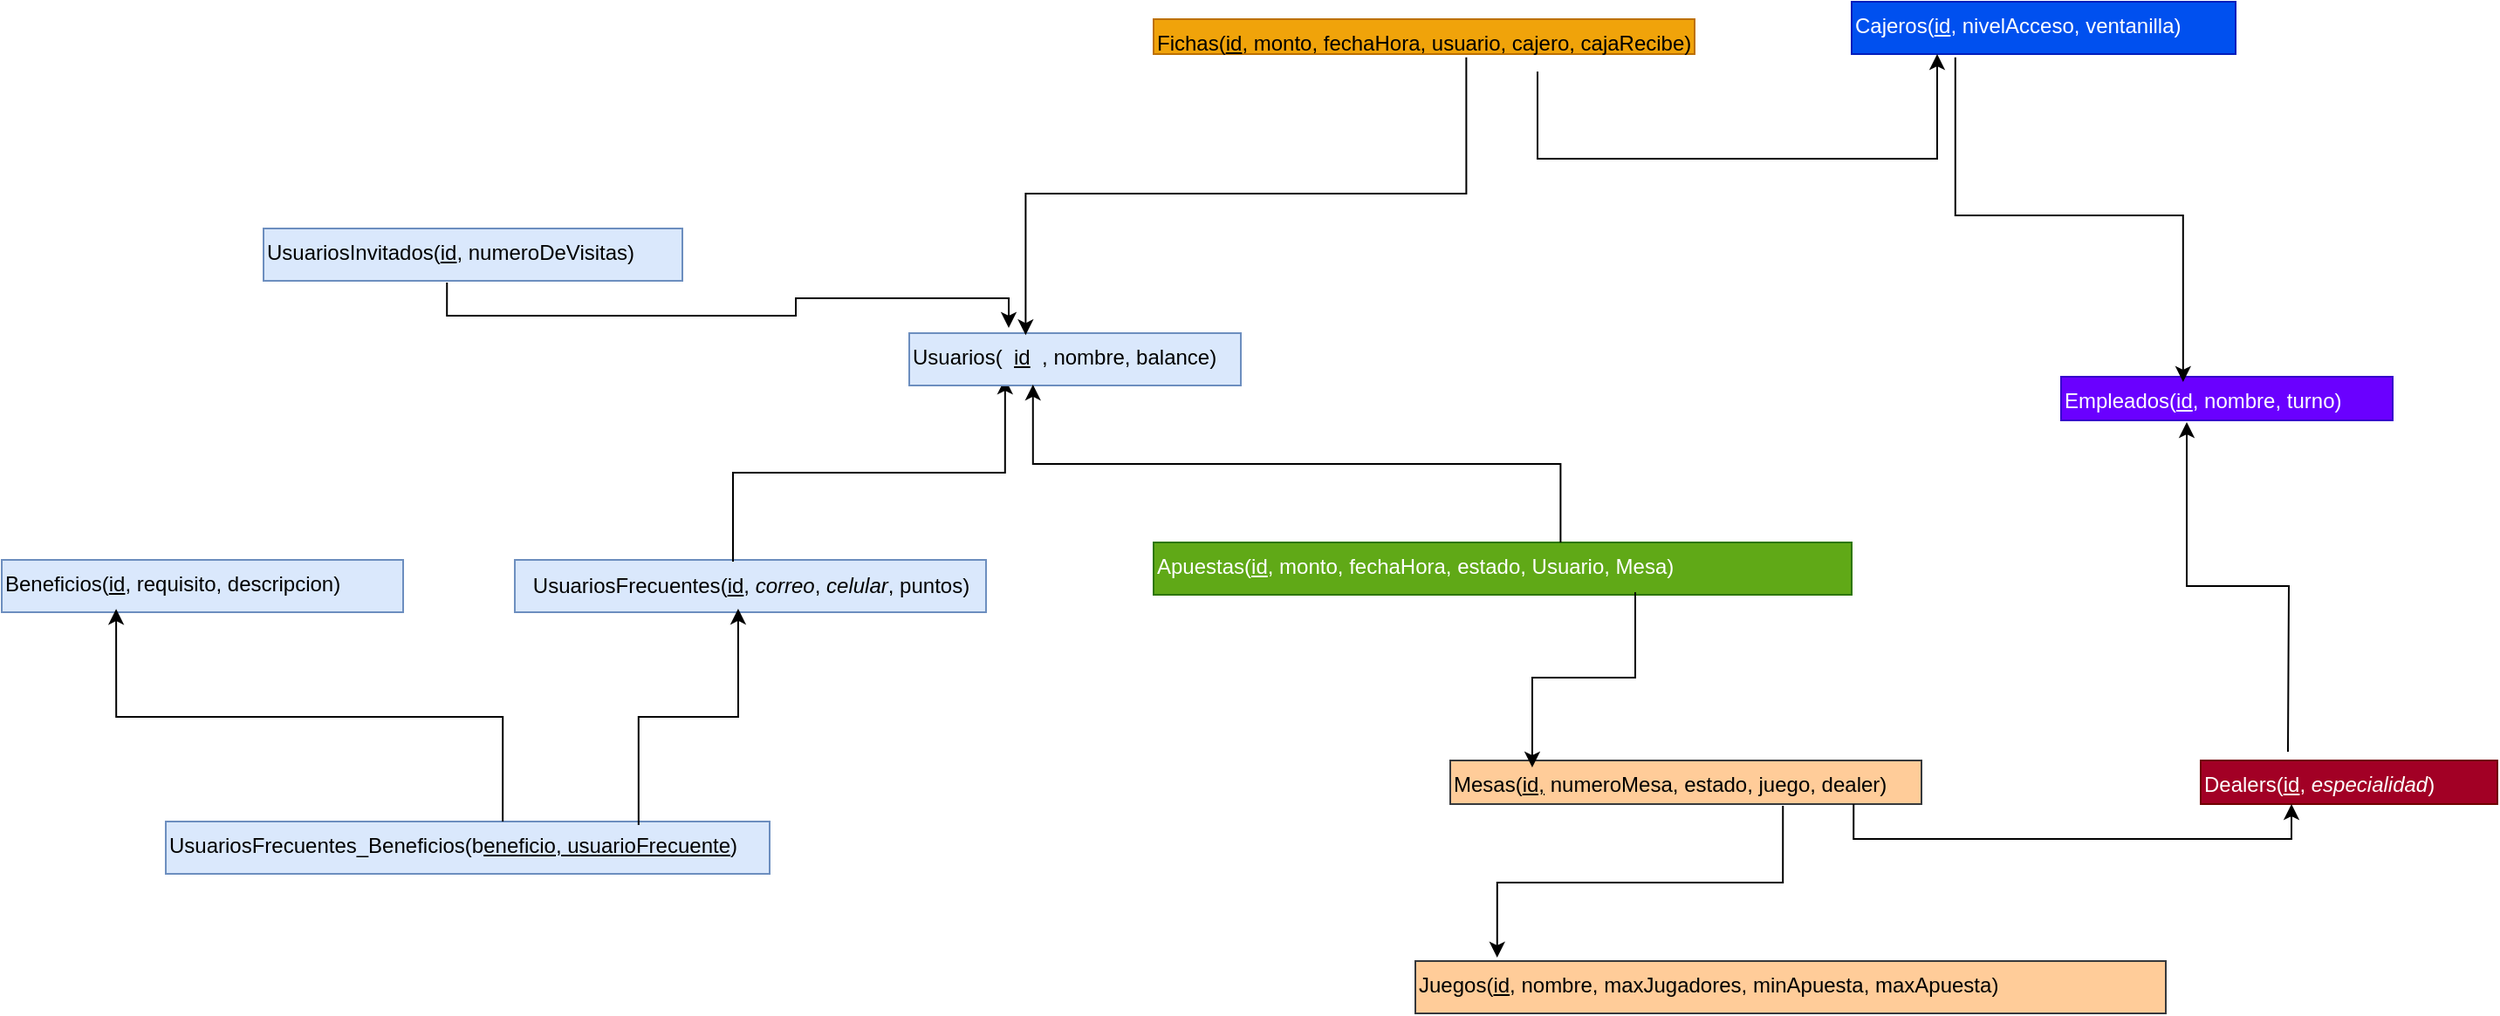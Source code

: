 <mxfile version="28.2.8">
  <diagram name="Página-1" id="5_6-cdGAgUpBXqRRjG8W">
    <mxGraphModel dx="2245" dy="786" grid="1" gridSize="10" guides="1" tooltips="1" connect="1" arrows="1" fold="1" page="1" pageScale="1" pageWidth="827" pageHeight="1169" math="0" shadow="0">
      <root>
        <mxCell id="0" />
        <mxCell id="1" parent="0" />
        <mxCell id="nQVoCbJ3HEToNgZ09ShH-2" value="&lt;span data-end=&quot;137&quot; data-start=&quot;115&quot;&gt;UsuariosFrecuentes&lt;/span&gt;(&lt;u&gt;id&lt;/u&gt;, &lt;i&gt;correo&lt;/i&gt;, &lt;i&gt;celular&lt;/i&gt;, puntos)" style="text;html=1;align=center;verticalAlign=middle;resizable=0;points=[];autosize=1;strokeColor=#6c8ebf;fillColor=#dae8fc;fontStyle=0" parent="1" vertex="1">
          <mxGeometry x="-376.01" y="650" width="270" height="30" as="geometry" />
        </mxCell>
        <mxCell id="nQVoCbJ3HEToNgZ09ShH-6" style="edgeStyle=orthogonalEdgeStyle;rounded=0;orthogonalLoop=1;jettySize=auto;html=1;entryX=0.289;entryY=0.867;entryDx=0;entryDy=0;exitX=0.463;exitY=0.033;exitDx=0;exitDy=0;exitPerimeter=0;entryPerimeter=0;" parent="1" source="nQVoCbJ3HEToNgZ09ShH-2" target="nQVoCbJ3HEToNgZ09ShH-8" edge="1">
          <mxGeometry relative="1" as="geometry">
            <mxPoint x="-95.92" y="550" as="targetPoint" />
          </mxGeometry>
        </mxCell>
        <mxCell id="nQVoCbJ3HEToNgZ09ShH-7" value="UsuariosInvitados(&lt;u&gt;id&lt;/u&gt;, numeroDeVisitas)" style="text;whiteSpace=wrap;html=1;fillColor=#dae8fc;strokeColor=#6c8ebf;" parent="1" vertex="1">
          <mxGeometry x="-520" y="460" width="240" height="30" as="geometry" />
        </mxCell>
        <mxCell id="nQVoCbJ3HEToNgZ09ShH-8" value="Usuarios(&amp;nbsp;&amp;nbsp;&lt;u&gt;id&lt;/u&gt;&amp;nbsp;&amp;nbsp;, nombre, balance)" style="text;whiteSpace=wrap;html=1;fillColor=#dae8fc;strokeColor=#6c8ebf;" parent="1" vertex="1">
          <mxGeometry x="-150" y="520" width="190" height="30" as="geometry" />
        </mxCell>
        <mxCell id="nQVoCbJ3HEToNgZ09ShH-9" style="edgeStyle=orthogonalEdgeStyle;rounded=0;orthogonalLoop=1;jettySize=auto;html=1;entryX=0.3;entryY=-0.1;entryDx=0;entryDy=0;entryPerimeter=0;exitX=0.438;exitY=1.033;exitDx=0;exitDy=0;exitPerimeter=0;" parent="1" source="nQVoCbJ3HEToNgZ09ShH-7" target="nQVoCbJ3HEToNgZ09ShH-8" edge="1">
          <mxGeometry relative="1" as="geometry" />
        </mxCell>
        <mxCell id="nQVoCbJ3HEToNgZ09ShH-11" value="Beneficios(&lt;u&gt;id&lt;/u&gt;, requisito, descripcion)" style="text;whiteSpace=wrap;html=1;fillColor=#dae8fc;strokeColor=#6c8ebf;" parent="1" vertex="1">
          <mxGeometry x="-670" y="650" width="230" height="30" as="geometry" />
        </mxCell>
        <mxCell id="nQVoCbJ3HEToNgZ09ShH-12" value="UsuariosFrecuentes_Beneficios(b&lt;u&gt;eneficio, usuarioFrecuente&lt;/u&gt;)" style="text;whiteSpace=wrap;html=1;fillColor=#dae8fc;strokeColor=#6c8ebf;" parent="1" vertex="1">
          <mxGeometry x="-576.01" y="800" width="346.01" height="30" as="geometry" />
        </mxCell>
        <mxCell id="nQVoCbJ3HEToNgZ09ShH-13" style="edgeStyle=orthogonalEdgeStyle;rounded=0;orthogonalLoop=1;jettySize=auto;html=1;entryX=0.285;entryY=0.937;entryDx=0;entryDy=0;entryPerimeter=0;exitX=0.558;exitY=0;exitDx=0;exitDy=0;exitPerimeter=0;" parent="1" source="nQVoCbJ3HEToNgZ09ShH-12" target="nQVoCbJ3HEToNgZ09ShH-11" edge="1">
          <mxGeometry relative="1" as="geometry">
            <mxPoint x="-610" y="680.75" as="targetPoint" />
          </mxGeometry>
        </mxCell>
        <mxCell id="nQVoCbJ3HEToNgZ09ShH-14" style="edgeStyle=orthogonalEdgeStyle;rounded=0;orthogonalLoop=1;jettySize=auto;html=1;entryX=0.474;entryY=0.933;entryDx=0;entryDy=0;entryPerimeter=0;exitX=0.783;exitY=0.067;exitDx=0;exitDy=0;exitPerimeter=0;" parent="1" source="nQVoCbJ3HEToNgZ09ShH-12" target="nQVoCbJ3HEToNgZ09ShH-2" edge="1">
          <mxGeometry relative="1" as="geometry" />
        </mxCell>
        <mxCell id="nQVoCbJ3HEToNgZ09ShH-15" value="Empleados(&lt;u&gt;id&lt;/u&gt;, nombre, turno)" style="text;whiteSpace=wrap;html=1;fillColor=#6a00ff;fontColor=#ffffff;strokeColor=#3700CC;" parent="1" vertex="1">
          <mxGeometry x="510" y="545" width="190" height="25" as="geometry" />
        </mxCell>
        <mxCell id="nQVoCbJ3HEToNgZ09ShH-16" value="Dealers(&lt;u&gt;id&lt;/u&gt;, &lt;i&gt;especialidad&lt;/i&gt;)" style="text;whiteSpace=wrap;html=1;fillColor=#a20025;fontColor=#ffffff;strokeColor=#6F0000;" parent="1" vertex="1">
          <mxGeometry x="590" y="765" width="170" height="25" as="geometry" />
        </mxCell>
        <mxCell id="nQVoCbJ3HEToNgZ09ShH-17" value="Cajeros(&lt;u&gt;id&lt;/u&gt;, nivelAcceso, ventanilla)" style="text;whiteSpace=wrap;html=1;fillColor=#0050ef;strokeColor=#001DBC;fontColor=#ffffff;" parent="1" vertex="1">
          <mxGeometry x="390" y="330" width="220" height="30" as="geometry" />
        </mxCell>
        <mxCell id="nQVoCbJ3HEToNgZ09ShH-18" style="edgeStyle=orthogonalEdgeStyle;rounded=0;orthogonalLoop=1;jettySize=auto;html=1;entryX=0.368;entryY=0.12;entryDx=0;entryDy=0;entryPerimeter=0;exitX=0.27;exitY=1.062;exitDx=0;exitDy=0;exitPerimeter=0;" parent="1" source="nQVoCbJ3HEToNgZ09ShH-17" target="nQVoCbJ3HEToNgZ09ShH-15" edge="1">
          <mxGeometry relative="1" as="geometry" />
        </mxCell>
        <mxCell id="nQVoCbJ3HEToNgZ09ShH-19" style="edgeStyle=orthogonalEdgeStyle;rounded=0;orthogonalLoop=1;jettySize=auto;html=1;entryX=0.379;entryY=1.04;entryDx=0;entryDy=0;entryPerimeter=0;" parent="1" target="nQVoCbJ3HEToNgZ09ShH-15" edge="1">
          <mxGeometry relative="1" as="geometry">
            <mxPoint x="640" y="760" as="sourcePoint" />
          </mxGeometry>
        </mxCell>
        <mxCell id="nQVoCbJ3HEToNgZ09ShH-21" value="Juegos(&lt;u&gt;id&lt;/u&gt;, nombre, maxJugadores, minApuesta, maxApuesta)" style="text;whiteSpace=wrap;html=1;fillColor=#ffcc99;strokeColor=#36393d;" parent="1" vertex="1">
          <mxGeometry x="140" y="880" width="430" height="30" as="geometry" />
        </mxCell>
        <mxCell id="nQVoCbJ3HEToNgZ09ShH-22" value="Mesas(&lt;u&gt;id,&lt;/u&gt; numeroMesa, estado, juego, dealer)" style="text;whiteSpace=wrap;html=1;fillColor=#ffcc99;strokeColor=#36393d;" parent="1" vertex="1">
          <mxGeometry x="160" y="765" width="270" height="25" as="geometry" />
        </mxCell>
        <mxCell id="nQVoCbJ3HEToNgZ09ShH-23" style="edgeStyle=orthogonalEdgeStyle;rounded=0;orthogonalLoop=1;jettySize=auto;html=1;entryX=0.109;entryY=-0.067;entryDx=0;entryDy=0;entryPerimeter=0;exitX=0.706;exitY=1.04;exitDx=0;exitDy=0;exitPerimeter=0;" parent="1" source="nQVoCbJ3HEToNgZ09ShH-22" target="nQVoCbJ3HEToNgZ09ShH-21" edge="1">
          <mxGeometry relative="1" as="geometry" />
        </mxCell>
        <mxCell id="nQVoCbJ3HEToNgZ09ShH-24" style="edgeStyle=orthogonalEdgeStyle;rounded=0;orthogonalLoop=1;jettySize=auto;html=1;entryX=0.306;entryY=1;entryDx=0;entryDy=0;entryPerimeter=0;exitX=0.856;exitY=1;exitDx=0;exitDy=0;exitPerimeter=0;" parent="1" source="nQVoCbJ3HEToNgZ09ShH-22" target="nQVoCbJ3HEToNgZ09ShH-16" edge="1">
          <mxGeometry relative="1" as="geometry" />
        </mxCell>
        <mxCell id="nQVoCbJ3HEToNgZ09ShH-25" value="Apuestas(&lt;u&gt;id&lt;/u&gt;, monto, fechaHora, estado, Usuario, Mesa)" style="text;whiteSpace=wrap;html=1;fillColor=#60a917;strokeColor=#2D7600;fontColor=#ffffff;" parent="1" vertex="1">
          <mxGeometry x="-10" y="640" width="400" height="30" as="geometry" />
        </mxCell>
        <mxCell id="nQVoCbJ3HEToNgZ09ShH-26" style="edgeStyle=orthogonalEdgeStyle;rounded=0;orthogonalLoop=1;jettySize=auto;html=1;entryX=0.373;entryY=0.983;entryDx=0;entryDy=0;entryPerimeter=0;exitX=0.583;exitY=0;exitDx=0;exitDy=0;exitPerimeter=0;" parent="1" source="nQVoCbJ3HEToNgZ09ShH-25" target="nQVoCbJ3HEToNgZ09ShH-8" edge="1">
          <mxGeometry relative="1" as="geometry" />
        </mxCell>
        <mxCell id="nQVoCbJ3HEToNgZ09ShH-27" style="edgeStyle=orthogonalEdgeStyle;rounded=0;orthogonalLoop=1;jettySize=auto;html=1;entryX=0.174;entryY=0.16;entryDx=0;entryDy=0;entryPerimeter=0;exitX=0.69;exitY=0.95;exitDx=0;exitDy=0;exitPerimeter=0;" parent="1" source="nQVoCbJ3HEToNgZ09ShH-25" target="nQVoCbJ3HEToNgZ09ShH-22" edge="1">
          <mxGeometry relative="1" as="geometry" />
        </mxCell>
        <mxCell id="nQVoCbJ3HEToNgZ09ShH-34" style="edgeStyle=orthogonalEdgeStyle;rounded=0;orthogonalLoop=1;jettySize=auto;html=1;" parent="1" edge="1">
          <mxGeometry relative="1" as="geometry">
            <mxPoint x="210" y="370" as="sourcePoint" />
            <mxPoint x="439" y="360" as="targetPoint" />
            <Array as="points">
              <mxPoint x="210" y="420" />
              <mxPoint x="439" y="420" />
            </Array>
          </mxGeometry>
        </mxCell>
        <mxCell id="nQVoCbJ3HEToNgZ09ShH-32" value="Fichas(&lt;u&gt;id&lt;/u&gt;, monto, fechaHora, usuario, cajero, cajaRecibe)" style="text;whiteSpace=wrap;html=1;fillColor=#f0a30a;fontColor=#000000;strokeColor=#BD7000;" parent="1" vertex="1">
          <mxGeometry x="-10" y="340" width="310" height="20" as="geometry" />
        </mxCell>
        <mxCell id="nQVoCbJ3HEToNgZ09ShH-33" style="edgeStyle=orthogonalEdgeStyle;rounded=0;orthogonalLoop=1;jettySize=auto;html=1;entryX=0.351;entryY=0.039;entryDx=0;entryDy=0;entryPerimeter=0;exitX=0.578;exitY=1.094;exitDx=0;exitDy=0;exitPerimeter=0;" parent="1" source="nQVoCbJ3HEToNgZ09ShH-32" target="nQVoCbJ3HEToNgZ09ShH-8" edge="1">
          <mxGeometry relative="1" as="geometry" />
        </mxCell>
      </root>
    </mxGraphModel>
  </diagram>
</mxfile>
